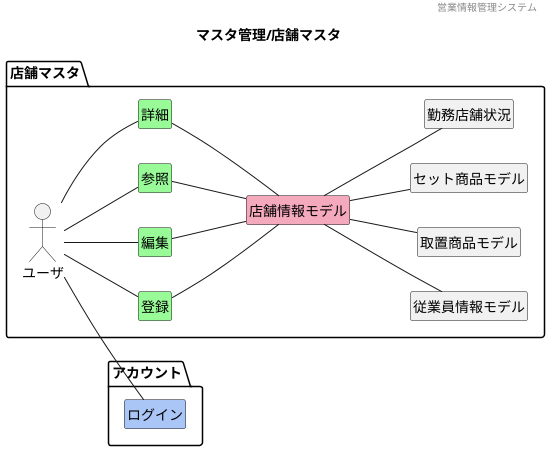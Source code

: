 @startuml images/マスタ管理/店舗マスタ
' ヘッダー
header 営業情報管理システム
' タイトル
title マスタ管理/店舗マスタ
' 
hide circle
' 
hide method
hide members
left to right direction

package "アカウント"{
    class "ログイン" #A9C6F6
}

package "店舗マスタ"{
    mix_actor "ユーザ"
    class "登録" #98fb98
    class "編集" #98fb98
    class "参照" #98fb98
    class "詳細" #98fb98
    class "店舗情報モデル" #F5A9BC
    class "従業員情報モデル"
    class "取置商品モデル"
    class "セット商品モデル"
    ' class "" #F5A9BC
    ' class "" #F5A9BC
    

    ユーザ -- 参照
    ユーザ -- 登録
    ユーザ -- 編集
    ユーザ -- 詳細
    参照 -- 店舗情報モデル
    登録 -- 店舗情報モデル
    編集 -- 店舗情報モデル
    詳細 -- 店舗情報モデル
    店舗情報モデル -- 勤務店舗状況
    店舗情報モデル -- 従業員情報モデル
    店舗情報モデル -- 取置商品モデル
    店舗情報モデル -- セット商品モデル

    店舗情報モデル : 従業員番号
    店舗情報モデル : 氏名
    店舗情報モデル : 住所
    店舗情報モデル : 電話番号
    店舗情報モデル : 性別
    店舗情報モデル : 年齢
    店舗情報モデル : 生年月日
    店舗情報モデル : 主な店舗
    勤務店舗状況 : 店舗名
    勤務店舗状況 : 従業員数
    勤務店舗状況 : 責任者
    店舗情報モデル : 店舗名
    店舗情報モデル : 住所
    店舗情報モデル : 連絡先
    店舗情報モデル : 店長
    店舗情報モデル : 主な従業員
    セット商品モデル : セット商品ID
    セット商品モデル : セット名
    セット商品モデル : 商品コード
    セット商品モデル : 型番
    セット商品モデル : 店舗ID[FK]
    セット商品モデル : 商品数
    セット商品モデル : 作成日時
    セット商品モデル : 最終更新日時
    取置商品モデル : 取置予約ID
    取置商品モデル : 商品コード[FK]
    取置商品モデル : 型番
    取置商品モデル : 店舗ID[FK]
    取置商品モデル : 予約者氏名
    取置商品モデル : 連絡先
    取置商品モデル : 予約日時
    取置商品モデル : 最終更新日時
    従業員情報モデル : 従業員ID
    従業員情報モデル : 雇用形態
    従業員情報モデル : 店舗ID[FK]
    従業員情報モデル : 氏名
    従業員情報モデル : 氏名(カナ)
    従業員情報モデル : 電話番号
    従業員情報モデル : 性別
    従業員情報モデル : 生年月日
    従業員情報モデル : 年齢
    従業員情報モデル : パスワード
    従業員情報モデル : 無効フラグ
    従業員情報モデル : 作成日時
    従業員情報モデル : 最終更新日時
}

ユーザ -- ログイン

@enduml